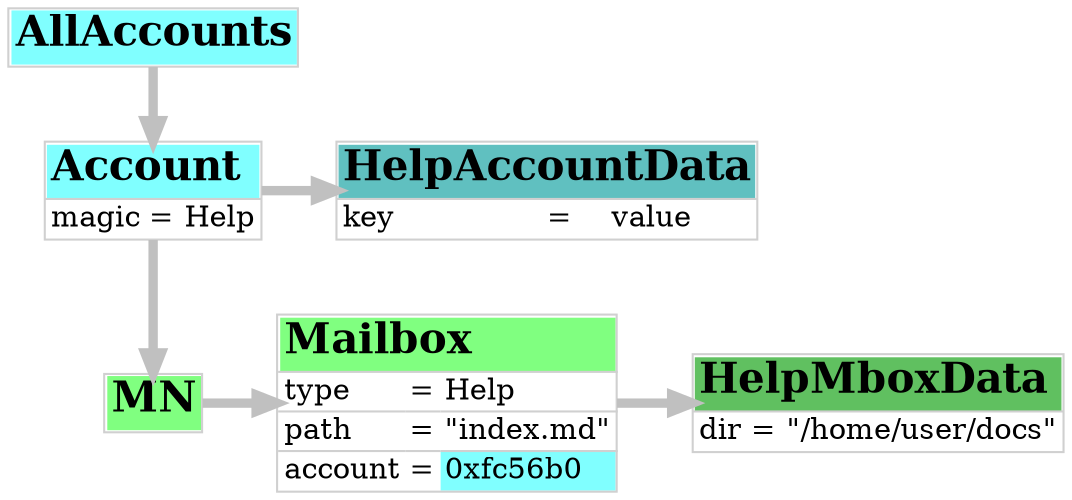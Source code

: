 digraph neomutt
{

	graph [
		rankdir="TB"
		nodesep="0.5"
		ranksep="0.5"
	];

	node [
		shape="plain"
	];

	edge [
		penwidth="4.5"
		arrowsize="1.0"
		color="#c0c0c0"
	];

	obj_0x56af30 [
		label=<<table cellspacing="0" border="1" rows="*" color="#d0d0d0">
		<tr>
			<td border="0" bgcolor="#80ffff" port="top"><font color="#000000" point-size="20"><b>AllAccounts</b></font></td>
		</tr>
		</table>>
	];

	obj_0xfc56b0 [
		label=<<table cellspacing="0" border="1" rows="*" color="#d0d0d0">
		<tr>
			<td border="0" align="left" bgcolor="#80ffff" port="top" colspan="3"><font color="#000000" point-size="20"><b>Account</b></font></td>
		</tr>
		<tr>
			<td border="0" align="left">magic</td>
			<td border="0">=</td>
			<td border="0" align="left">Help</td>
		</tr>
		</table>>
	];

	obj_0xf9bde0 [
		label=<<table cellspacing="0" border="1" rows="*" color="#d0d0d0">
		<tr>
			<td border="0" align="left" bgcolor="#60c0c0" port="top" colspan="3"><font color="#000000" point-size="20"><b>HelpAccountData</b></font></td>
		</tr>
		<tr>
			<td border="0" align="left">key</td>
			<td border="0">=</td>
			<td border="0" align="left">value</td>
		</tr>
		</table>>
	];

	obj_0xfc56f0 [
		label=<<table cellspacing="0" border="1" rows="*" color="#d0d0d0">
		<tr>
			<td border="0" bgcolor="#80ff80" port="top"><font color="#000000" point-size="20"><b>MN</b></font></td>
		</tr>
		</table>>
	];

	obj_0xfe4660 [
		label=<<table cellspacing="0" border="1" rows="*" color="#d0d0d0">
		<tr>
			<td border="0" align="left" bgcolor="#80ff80" port="top" colspan="3"><font color="#000000" point-size="20"><b>Mailbox</b></font></td>
		</tr>
		<tr>
			<td border="0" align="left">type</td>
			<td border="0">=</td>
			<td border="0" align="left">Help</td>
		</tr>
		<tr>
			<td border="0" align="left">path</td>
			<td border="0">=</td>
			<td border="0" align="left">"index.md"</td>
		</tr>
		<tr>
			<td border="0" align="left">account</td>
			<td border="0">=</td>
			<td border="0" align="left" bgcolor="#80ffff">0xfc56b0</td>
		</tr>
		</table>>
	];

	obj_0x10134f0 [
		label=<<table cellspacing="0" border="1" rows="*" color="#d0d0d0">
		<tr>
			<td border="0" align="left" bgcolor="#60c060" port="top" colspan="3"><font color="#000000" point-size="20"><b>HelpMboxData</b></font></td>
		</tr>
		<tr>
			<td border="0" align="left">dir</td>
			<td border="0">=</td>
			<td border="0" align="left">"/home/user/docs"</td>
		</tr>
		</table>>
	];

	{ rank=same obj_0xfc56b0 obj_0xf9bde0 }

	obj_0x56af30 -> obj_0xfc56b0 [  edgetooltip="AllAccounts->first" ];
	obj_0xfc56b0 -> obj_0xf9bde0 [  edgetooltip="Account->adata" ];
	obj_0xfc56b0 -> obj_0xfc56f0 [  edgetooltip="Account->mailboxes" ];
	obj_0xfe4660 -> obj_0x10134f0 [  edgetooltip="Mailbox->mdata" ];
	obj_0xfc56f0 -> obj_0xfe4660 [  edgetooltip="MailboxNode->m" ];
	{ rank=same obj_0xfc56f0 obj_0xfe4660 obj_0x10134f0 };

}
